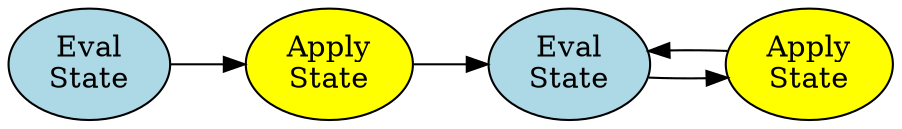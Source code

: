 digraph G {
    rankdir=LR;
    s1[label="Eval\nState",style=filled,fillcolor=lightblue];
    s2[label="Apply\nState",style=filled,fillcolor=yellow];
    s3[label="Eval\nState",style=filled,fillcolor=lightblue];
    s4[label="Apply\nState",style=filled,fillcolor=yellow];
    s1 -> s2;
    s2 -> s3;
    s3 -> s4;
    s4 -> s3;
}
